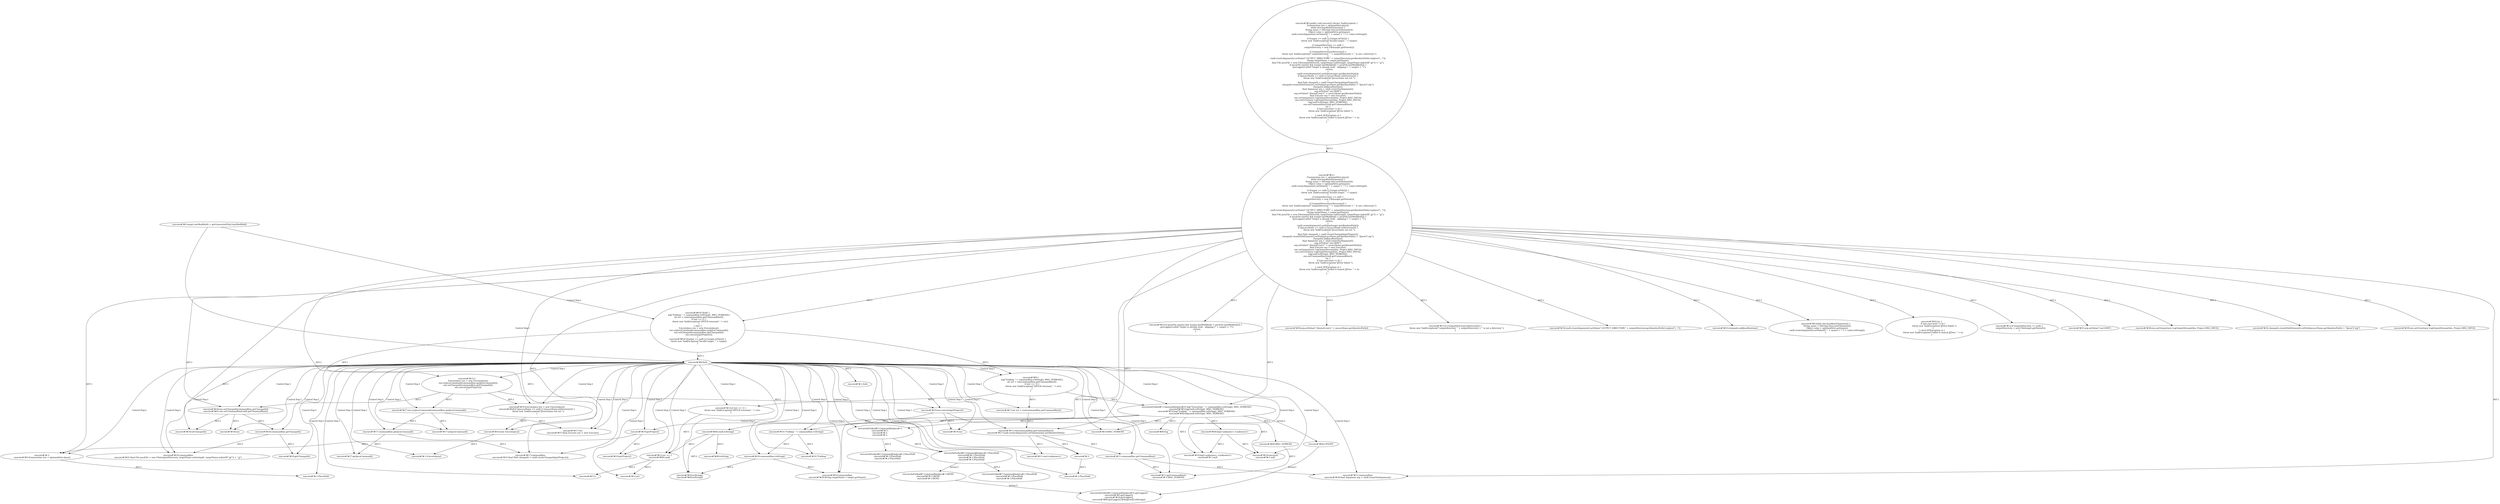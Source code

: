 digraph "Pattern" {
0 [label="executeAsForked#?,CommandlineJava#-1:MOVE
execute0#?#-1:MOVE
execute#?#-1:MOVE" shape=ellipse]
1 [label="executeAsForked#?,CommandlineJava#-1:PlaceHold
execute0#?#-1:PlaceHold
execute#?#-1:PlaceHold
execute#?#-1:PlaceHold" shape=ellipse]
2 [label="executeAsForked#?,CommandlineJava#-1:
execute0#?#-1:
execute#?#-1:
execute#?#-1:" shape=ellipse]
3 [label="executeAsForked#?,CommandlineJava#31:log(\"Executing: \" + commandline.toString(), MSG_VERBOSE)
execute0#?#5:log(cmdl.toString(), MSG_VERBOSE)
execute#?#10:log(\"Forking \" + commandline.toString(), MSG_VERBOSE)
execute#?#40:log(cmdl.toString(), MSG_VERBOSE)" shape=ellipse]
4 [label="executeAsForked#?,CommandlineJava#-1:PlaceHold
execute0#?#-1:PlaceHold
execute#?#-1:PlaceHold" shape=ellipse]
5 [label="executeAsForked#?,CommandlineJava#-1:PlaceHold
execute0#?#-1:PlaceHold
execute#?#-1:PlaceHold" shape=ellipse]
6 [label="executeAsForked#?,CommandlineJava#31:getLogger()
execute0#?#5:getLogger()
execute#?#10:getLogger()
execute#?#40:getLogger().debug(cmdl.toString())" shape=ellipse]
7 [label="execute#?#10:log(<unknown>,<unknown>)
execute#?#-1:null" shape=ellipse]
8 [label="execute#?#12:err == 1
execute#?#40:cmdl" shape=ellipse]
9 [label="execute#?#10:\"Forking \"" shape=ellipse]
10 [label="execute#?#10:toString()
execute#?#40:toString()" shape=ellipse]
11 [label="execute#?#19:execute()
execute#?#-1:null" shape=ellipse]
12 [label="execute#?#-1:
execute#?#3:Enumeration iter = optionalAttrs.keys()" shape=ellipse]
13 [label="execute#?#12:if (err == 1) \{
    throw new TaskException(\"ANTLR returned: \" + err);
\}" shape=ellipse]
14 [label="execute#?#12:1" shape=ellipse]
15 [label="execute#?#18:exe.setClasspath(commandline.getClasspath())
execute#?#41:exe.setCommandline(cmdl.getCommandline())" shape=ellipse]
16 [label="execute#?#-1:PlaceHold" shape=ellipse]
17 [label="execute#?#11:getCommandline()
execute#?#-1:MSG_VERBOSE" shape=ellipse]
18 [label="execute#?#17:commandline
execute#?#31:final Path classpath = cmdl.createClasspath(getProject())" shape=ellipse]
19 [label="execute#?#17:getJavaCommand()" shape=ellipse]
20 [label="execute#?#17:exe
execute#?#37:final Execute exe = new Execute()" shape=ellipse]
21 [label="execute#?#18:getClasspath()" shape=ellipse]
22 [label="execute#?#-1:PlaceHold" shape=ellipse]
23 [label="execute#?#11:commandline
execute#?#34:final Argument arg = cmdl.createVmArgument()" shape=ellipse]
24 [label="execute#?#18:setClasspath()" shape=ellipse]
25 [label="execute#?#18:exe" shape=ellipse]
26 [label="execute#?#18:commandline
execute#?#21:final File javaFile = new File(outputDirectory, targetName.substring(0, targetName.indexOf(\".jjt\")) + \".jj\")" shape=ellipse]
27 [label="execute#?#10:\"Forking \" + commandline.toString()" shape=ellipse]
28 [label="execute#?#12:err" shape=ellipse]
29 [label="execute#?#-1:ExecuteJava()" shape=ellipse]
30 [label="execute#?#5:target.lastModified() > getGeneratedFile().lastModified()" shape=ellipse]
31 [label="execute#?#10:commandline
execute#?#20:String targetName = target.getName()" shape=ellipse]
32 [label="execute#?#17:setJavaCommand()" shape=ellipse]
33 [label="execute#?#17:commandline.getJavaCommand()" shape=ellipse]
34 [label="execute#?#11:run(commandline.getCommandline())
execute#?#27:cmdl.createArgument().setValue(target.getAbsolutePath())" shape=ellipse]
35 [label="execute#?#11:int err = run(commandline.getCommandline())" shape=ellipse]
36 [label="execute#?#9:fork" shape=ellipse]
37 [label="execute#?#9:if (fork) \{
    log(\"Forking \" + commandline.toString(), MSG_VERBOSE);
    int err = run(commandline.getCommandline());
    if (err == 1) \{
        throw new TaskException(\"ANTLR returned: \" + err);
    \}
\} else \{
    ExecuteJava exe = new ExecuteJava();
    exe.setJavaCommand(commandline.getJavaCommand());
    exe.setClasspath(commandline.getClasspath());
    exe.execute(getProject());
\}
execute#?#9:if ((target == null) || (!target.isFile())) \{
    throw new TaskException(\"Invalid target: \" + target);
\}" shape=ellipse]
38 [label="execute#?#16:ExecuteJava exe = new ExecuteJava()
execute#?#28:if ((javaccHome == null) || (!javaccHome.isDirectory())) \{
    throw new TaskException(\"Javacchome not set.\");
\}" shape=ellipse]
39 [label="execute#?#19:getProject()" shape=ellipse]
40 [label="execute#?#11:run(<unknown>)" shape=ellipse]
41 [label="execute#?#-1:" shape=ellipse]
42 [label="execute#?#19:exe" shape=ellipse]
43 [label="execute#?#-1:fork" shape=ellipse]
44 [label="execute#?#10:commandline.toString()" shape=ellipse]
45 [label="execute#?#17:exe.setJavaCommand(commandline.getJavaCommand())" shape=ellipse]
46 [label="execute#?#18:commandline.getClasspath()" shape=ellipse]
47 [label="execute#?#10:MSG_VERBOSE" shape=ellipse]
48 [label="execute#?#16:new ExecuteJava()" shape=ellipse]
49 [label="execute#?#19:getProject()" shape=ellipse]
50 [label="execute#?#9:\{
    log(\"Forking \" + commandline.toString(), MSG_VERBOSE);
    int err = run(commandline.getCommandline());
    if (err == 1) \{
        throw new TaskException(\"ANTLR returned: \" + err);
    \}
\}" shape=ellipse]
51 [label="execute#?#19:exe.execute(getProject())" shape=ellipse]
52 [label="execute#?#11:commandline.getCommandline()" shape=ellipse]
53 [label="execute#?#15:\{
    ExecuteJava exe = new ExecuteJava();
    exe.setJavaCommand(commandline.getJavaCommand());
    exe.setClasspath(commandline.getClasspath());
    exe.execute(getProject());
\}" shape=ellipse]
54 [label="execute#?#23:if (javaFile.exists() && (target.lastModified() < javaFile.lastModified())) \{
    getLogger().info((\"Target is already built - skipping (\" + target) + \")\");
    return;
\}" shape=ellipse]
55 [label="execute#?#36:arg.setValue(\"-Dinstall.root=\" + javaccHome.getAbsolutePath())" shape=ellipse]
56 [label="execute#?#40:cmdl.toString()" shape=ellipse]
57 [label="execute#?#15:if (!outputDirectory.isDirectory()) \{
    throw new TaskException((\"'outputdirectory' \" + outputDirectory) + \" is not a directory.\");
\}" shape=ellipse]
58 [label="execute#?#2:\{
    Enumeration iter = optionalAttrs.keys();
    while (iter.hasMoreElements()) \{
        String name = ((String) (iter.nextElement()));
        Object value = optionalAttrs.get(name);
        cmdl.createArgument().setValue(((\"-\" + name) + \":\") + value.toString());
    \} 
    if ((target == null) || (!target.isFile())) \{
        throw new TaskException(\"Invalid target: \" + target);
    \}
    if (outputDirectory == null) \{
        outputDirectory = new File(target.getParent());
    \}
    if (!outputDirectory.isDirectory()) \{
        throw new TaskException((\"'outputdirectory' \" + outputDirectory) + \" is not a directory.\");
    \}
    cmdl.createArgument().setValue(\"-OUTPUT_DIRECTORY:\" + outputDirectory.getAbsolutePath().replace('\\', '/'));
    String targetName = target.getName();
    final File javaFile = new File(outputDirectory, targetName.substring(0, targetName.indexOf(\".jjt\")) + \".jj\");
    if (javaFile.exists() && (target.lastModified() < javaFile.lastModified())) \{
        getLogger().info((\"Target is already built - skipping (\" + target) + \")\");
        return;
    \}
    cmdl.createArgument().setValue(target.getAbsolutePath());
    if ((javaccHome == null) || (!javaccHome.isDirectory())) \{
        throw new TaskException(\"Javacchome not set.\");
    \}
    final Path classpath = cmdl.createClasspath(getProject());
    classpath.createPathElement().setPath(javaccHome.getAbsolutePath() + \"/JavaCC.zip\");
    classpath.addJavaRuntime();
    final Argument arg = cmdl.createVmArgument();
    arg.setValue(\"-mx140M\");
    arg.setValue(\"-Dinstall.root=\" + javaccHome.getAbsolutePath());
    final Execute exe = new Execute();
    exe.setOutput(new LogOutputStream(this, Project.MSG_INFO));
    exe.setError(new LogOutputStream(this, Project.MSG_INFO));
    log(cmdl.toString(), MSG_VERBOSE);
    exe.setCommandline(cmdl.getCommandline());
    try \{
        if (exe.execute() != 0) \{
            throw new TaskException(\"JJTree failed.\");
        \}
    \} catch (IOException e) \{
        throw new TaskException(\"Failed to launch JJTree: \" + e);
    \}
\}" shape=ellipse]
59 [label="execute#?#18:cmdl.createArgument().setValue(\"-OUTPUT_DIRECTORY:\" + outputDirectory.getAbsolutePath().replace('\\', '/'))" shape=ellipse]
60 [label="execute#?#40:MSG_VERBOSE" shape=ellipse]
61 [label="execute#?#33:classpath.addJavaRuntime()" shape=ellipse]
62 [label="execute#?#2:public void execute() throws TaskException \{
    Enumeration iter = optionalAttrs.keys();
    while (iter.hasMoreElements()) \{
        String name = ((String) (iter.nextElement()));
        Object value = optionalAttrs.get(name);
        cmdl.createArgument().setValue(((\"-\" + name) + \":\") + value.toString());
    \} 
    if ((target == null) || (!target.isFile())) \{
        throw new TaskException(\"Invalid target: \" + target);
    \}
    if (outputDirectory == null) \{
        outputDirectory = new File(target.getParent());
    \}
    if (!outputDirectory.isDirectory()) \{
        throw new TaskException((\"'outputdirectory' \" + outputDirectory) + \" is not a directory.\");
    \}
    cmdl.createArgument().setValue(\"-OUTPUT_DIRECTORY:\" + outputDirectory.getAbsolutePath().replace('\\', '/'));
    String targetName = target.getName();
    final File javaFile = new File(outputDirectory, targetName.substring(0, targetName.indexOf(\".jjt\")) + \".jj\");
    if (javaFile.exists() && (target.lastModified() < javaFile.lastModified())) \{
        getLogger().info((\"Target is already built - skipping (\" + target) + \")\");
        return;
    \}
    cmdl.createArgument().setValue(target.getAbsolutePath());
    if ((javaccHome == null) || (!javaccHome.isDirectory())) \{
        throw new TaskException(\"Javacchome not set.\");
    \}
    final Path classpath = cmdl.createClasspath(getProject());
    classpath.createPathElement().setPath(javaccHome.getAbsolutePath() + \"/JavaCC.zip\");
    classpath.addJavaRuntime();
    final Argument arg = cmdl.createVmArgument();
    arg.setValue(\"-mx140M\");
    arg.setValue(\"-Dinstall.root=\" + javaccHome.getAbsolutePath());
    final Execute exe = new Execute();
    exe.setOutput(new LogOutputStream(this, Project.MSG_INFO));
    exe.setError(new LogOutputStream(this, Project.MSG_INFO));
    log(cmdl.toString(), MSG_VERBOSE);
    exe.setCommandline(cmdl.getCommandline());
    try \{
        if (exe.execute() != 0) \{
            throw new TaskException(\"JJTree failed.\");
        \}
    \} catch (IOException e) \{
        throw new TaskException(\"Failed to launch JJTree: \" + e);
    \}
\}" shape=ellipse]
63 [label="execute#?#4:while (iter.hasMoreElements()) \{
    String name = ((String) (iter.nextElement()));
    Object value = optionalAttrs.get(name);
    cmdl.createArgument().setValue(((\"-\" + name) + \":\") + value.toString());
\} " shape=ellipse]
64 [label="execute#?#42:try \{
    if (exe.execute() != 0) \{
        throw new TaskException(\"JJTree failed.\");
    \}
\} catch (IOException e) \{
    throw new TaskException(\"Failed to launch JJTree: \" + e);
\}" shape=ellipse]
65 [label="execute#?#12:if (outputDirectory == null) \{
    outputDirectory = new File(target.getParent());
\}" shape=ellipse]
66 [label="execute#?#35:arg.setValue(\"-mx140M\")" shape=ellipse]
67 [label="execute#?#38:exe.setOutput(new LogOutputStream(this, Project.MSG_INFO))" shape=ellipse]
68 [label="execute#?#40:toString" shape=ellipse]
69 [label="execute#?#32:classpath.createPathElement().setPath(javaccHome.getAbsolutePath() + \"/JavaCC.zip\")" shape=ellipse]
70 [label="execute#?#39:exe.setError(new LogOutputStream(this, Project.MSG_INFO))" shape=ellipse]
71 [label="execute#?#40:UPDATE" shape=ellipse]
72 [label="execute#?#40:log" shape=ellipse]
73 [label="execute#?#40:log(<unknown>,<unknown>)" shape=ellipse]
0 -> 6 [label="Action:3"];
1 -> 0 [label="Action:3"];
1 -> 5 [label="AST:3"];
2 -> 1 [label="AST:4"];
2 -> 4 [label="AST:3"];
3 -> 2 [label="AST:4"];
3 -> 7 [label="AST:1"];
3 -> 27 [label="AST:1"];
3 -> 47 [label="AST:1"];
3 -> 56 [label="AST:1"];
3 -> 60 [label="AST:1"];
3 -> 71 [label="Action:1"];
3 -> 72 [label="AST:1"];
3 -> 73 [label="AST:1"];
8 -> 28 [label="AST:1"];
8 -> 14 [label="AST:1"];
12 -> 16 [label="AST:1"];
13 -> 8 [label="AST:1"];
15 -> 25 [label="AST:1"];
15 -> 24 [label="AST:1"];
15 -> 46 [label="AST:1"];
27 -> 9 [label="AST:1"];
27 -> 44 [label="AST:1"];
30 -> 37 [label="Control Dep:1"];
30 -> 36 [label="Control Dep:1"];
33 -> 18 [label="AST:1"];
33 -> 19 [label="AST:1"];
34 -> 41 [label="AST:1"];
34 -> 40 [label="AST:1"];
34 -> 52 [label="AST:1"];
35 -> 34 [label="AST:1"];
36 -> 7 [label="Control Dep:1"];
36 -> 8 [label="Control Dep:1"];
36 -> 9 [label="Control Dep:1"];
36 -> 10 [label="Control Dep:1"];
36 -> 11 [label="Control Dep:1"];
36 -> 12 [label="Control Dep:1"];
36 -> 13 [label="Control Dep:1"];
36 -> 14 [label="Control Dep:1"];
36 -> 15 [label="Control Dep:1"];
36 -> 16 [label="Control Dep:1"];
36 -> 17 [label="Control Dep:1"];
36 -> 18 [label="Control Dep:1"];
36 -> 19 [label="Control Dep:1"];
36 -> 20 [label="Control Dep:1"];
36 -> 21 [label="Control Dep:1"];
36 -> 22 [label="Control Dep:1"];
36 -> 23 [label="Control Dep:1"];
36 -> 24 [label="Control Dep:1"];
36 -> 25 [label="Control Dep:1"];
36 -> 26 [label="Control Dep:1"];
36 -> 27 [label="Control Dep:1"];
36 -> 28 [label="Control Dep:1"];
36 -> 29 [label="Control Dep:1"];
36 -> 31 [label="Control Dep:1"];
36 -> 32 [label="Control Dep:1"];
36 -> 33 [label="Control Dep:1"];
36 -> 34 [label="Control Dep:1"];
36 -> 35 [label="Control Dep:1"];
36 -> 43 [label="AST:1"];
36 -> 50 [label="Control Dep:1"];
36 -> 3 [label="Control Dep:1"];
36 -> 2 [label="Control Dep:1"];
36 -> 1 [label="Control Dep:1"];
36 -> 44 [label="Control Dep:1"];
36 -> 47 [label="Control Dep:1"];
36 -> 40 [label="Control Dep:1"];
36 -> 41 [label="Control Dep:1"];
36 -> 52 [label="Control Dep:1"];
36 -> 53 [label="Control Dep:1"];
36 -> 38 [label="Control Dep:1"];
36 -> 48 [label="Control Dep:1"];
36 -> 45 [label="Control Dep:1"];
36 -> 46 [label="Control Dep:1"];
36 -> 51 [label="Control Dep:1"];
36 -> 42 [label="Control Dep:1"];
36 -> 39 [label="Control Dep:1"];
36 -> 49 [label="Control Dep:1"];
37 -> 36 [label="AST:1"];
37 -> 50 [label="AST:1"];
37 -> 53 [label="AST:1"];
38 -> 48 [label="AST:1"];
39 -> 12 [label="AST:1"];
39 -> 49 [label="AST:1"];
41 -> 22 [label="AST:1"];
44 -> 10 [label="AST:1"];
44 -> 31 [label="AST:1"];
45 -> 20 [label="AST:1"];
45 -> 32 [label="AST:1"];
45 -> 33 [label="AST:1"];
46 -> 21 [label="AST:1"];
46 -> 26 [label="AST:1"];
48 -> 29 [label="AST:1"];
50 -> 13 [label="AST:1"];
50 -> 35 [label="AST:1"];
50 -> 3 [label="AST:1"];
51 -> 11 [label="AST:1"];
51 -> 39 [label="AST:1"];
51 -> 42 [label="AST:1"];
52 -> 17 [label="AST:1"];
52 -> 23 [label="AST:1"];
53 -> 15 [label="AST:1"];
53 -> 38 [label="AST:1"];
53 -> 45 [label="AST:1"];
53 -> 51 [label="AST:1"];
56 -> 68 [label="AST:1"];
56 -> 8 [label="AST:1"];
56 -> 10 [label="AST:1"];
58 -> 54 [label="AST:1"];
58 -> 55 [label="AST:1"];
58 -> 57 [label="AST:1"];
58 -> 12 [label="AST:1"];
58 -> 63 [label="AST:1"];
58 -> 37 [label="AST:1"];
58 -> 65 [label="AST:1"];
58 -> 59 [label="AST:1"];
58 -> 31 [label="AST:1"];
58 -> 26 [label="AST:1"];
58 -> 34 [label="AST:1"];
58 -> 38 [label="AST:1"];
58 -> 18 [label="AST:1"];
58 -> 69 [label="AST:1"];
58 -> 61 [label="AST:1"];
58 -> 23 [label="AST:1"];
58 -> 66 [label="AST:1"];
58 -> 20 [label="AST:1"];
58 -> 67 [label="AST:1"];
58 -> 70 [label="AST:1"];
58 -> 3 [label="AST:1"];
58 -> 15 [label="AST:1"];
58 -> 64 [label="AST:1"];
60 -> 17 [label="AST:1"];
62 -> 58 [label="AST:1"];
71 -> 6 [label="Action:1"];
73 -> 7 [label="AST:1"];
73 -> 11 [label="AST:1"];
}
